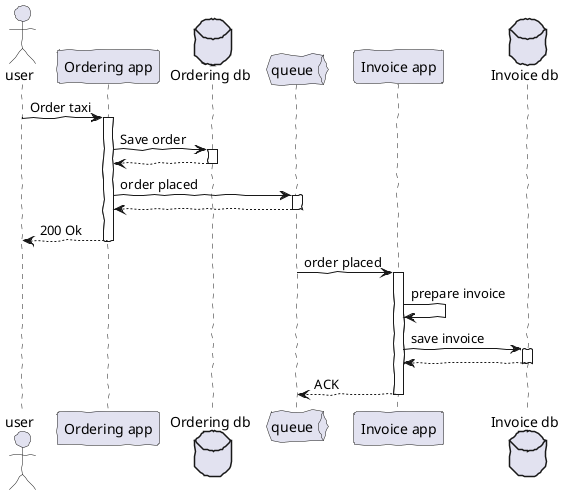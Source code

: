 @startuml
skinparam handwritten true

actor       user
participant "Ordering app"
database    "Ordering db"
queue       queue
participant "Invoice app"
database    "Invoice db"

user -> "Ordering app" ++ : Order taxi
"Ordering app" -> "Ordering db" ++ : Save order
return
"Ordering app" -> "queue" ++ : order placed 
return
return 200 Ok

"queue" -> "Invoice app" ++ : order placed
"Invoice app" -> "Invoice app" : prepare invoice
"Invoice app" -> "Invoice db" ++ : save invoice
return
return ACK
@enduml

